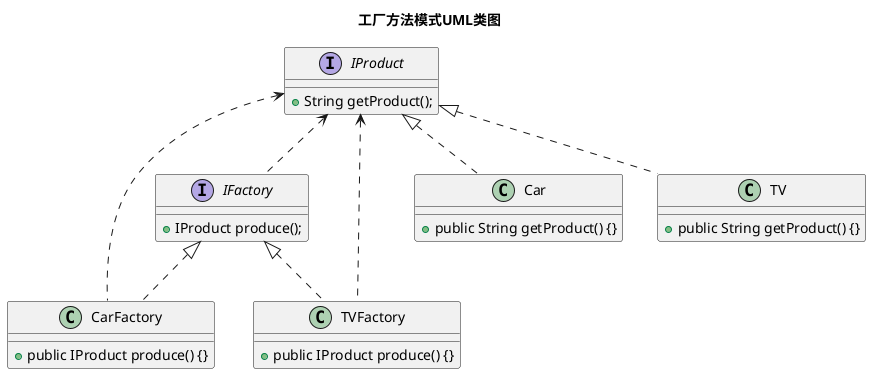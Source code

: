 @startuml

Title "工厂方法模式UML类图"

interface IFactory
interface IProduct

IFactory <|..CarFactory
IFactory <|..TVFactory

IProduct <|..Car
IProduct <|..TV

IProduct <..IFactory
IProduct <..CarFactory
IProduct <..TVFactory

interface IFactory {
    +IProduct produce();
}

interface IProduct {
    +String getProduct();
}

class CarFactory {
    +public IProduct produce() {}
}

class TVFactory {
    +public IProduct produce() {}
}

class Car {
    +public String getProduct() {}
}

class TV {
    +public String getProduct() {}
}


@enduml